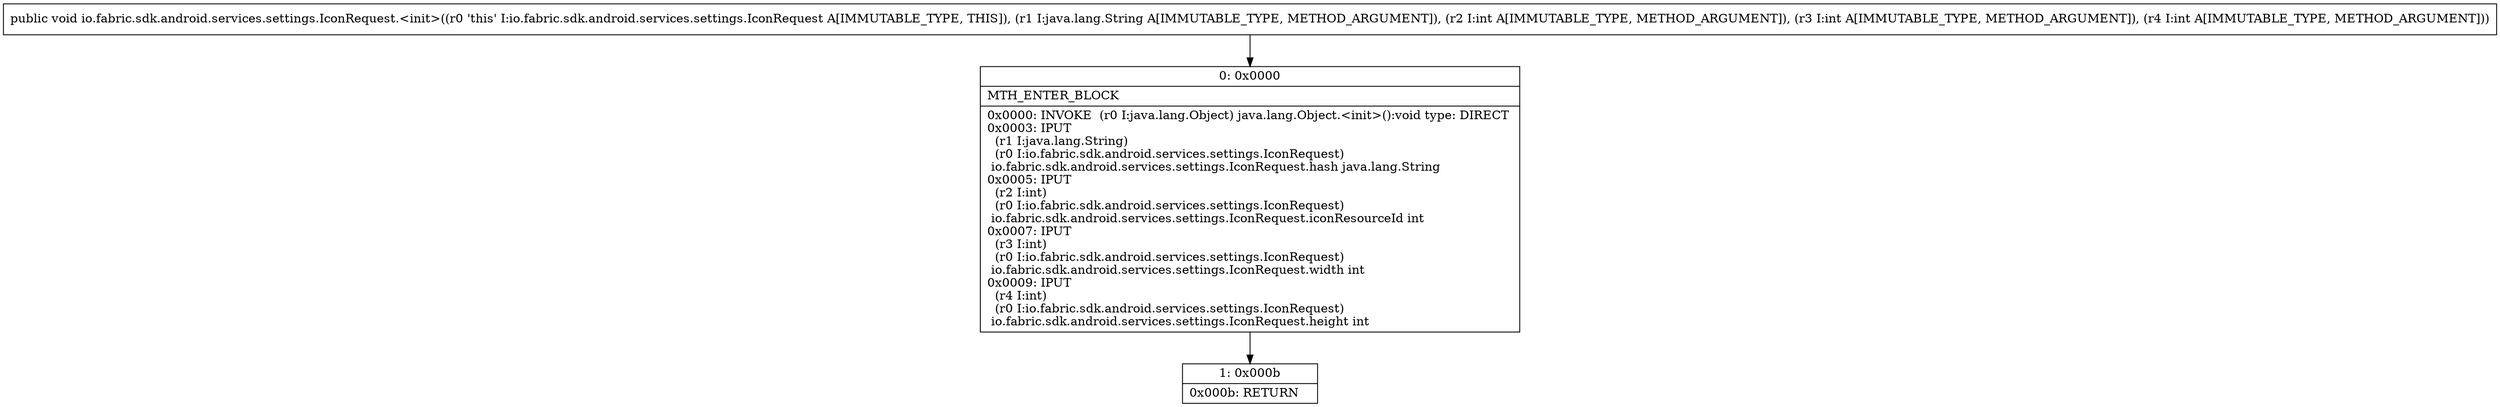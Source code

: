 digraph "CFG forio.fabric.sdk.android.services.settings.IconRequest.\<init\>(Ljava\/lang\/String;III)V" {
Node_0 [shape=record,label="{0\:\ 0x0000|MTH_ENTER_BLOCK\l|0x0000: INVOKE  (r0 I:java.lang.Object) java.lang.Object.\<init\>():void type: DIRECT \l0x0003: IPUT  \l  (r1 I:java.lang.String)\l  (r0 I:io.fabric.sdk.android.services.settings.IconRequest)\l io.fabric.sdk.android.services.settings.IconRequest.hash java.lang.String \l0x0005: IPUT  \l  (r2 I:int)\l  (r0 I:io.fabric.sdk.android.services.settings.IconRequest)\l io.fabric.sdk.android.services.settings.IconRequest.iconResourceId int \l0x0007: IPUT  \l  (r3 I:int)\l  (r0 I:io.fabric.sdk.android.services.settings.IconRequest)\l io.fabric.sdk.android.services.settings.IconRequest.width int \l0x0009: IPUT  \l  (r4 I:int)\l  (r0 I:io.fabric.sdk.android.services.settings.IconRequest)\l io.fabric.sdk.android.services.settings.IconRequest.height int \l}"];
Node_1 [shape=record,label="{1\:\ 0x000b|0x000b: RETURN   \l}"];
MethodNode[shape=record,label="{public void io.fabric.sdk.android.services.settings.IconRequest.\<init\>((r0 'this' I:io.fabric.sdk.android.services.settings.IconRequest A[IMMUTABLE_TYPE, THIS]), (r1 I:java.lang.String A[IMMUTABLE_TYPE, METHOD_ARGUMENT]), (r2 I:int A[IMMUTABLE_TYPE, METHOD_ARGUMENT]), (r3 I:int A[IMMUTABLE_TYPE, METHOD_ARGUMENT]), (r4 I:int A[IMMUTABLE_TYPE, METHOD_ARGUMENT])) }"];
MethodNode -> Node_0;
Node_0 -> Node_1;
}

